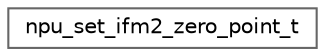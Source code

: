 digraph "Graphical Class Hierarchy"
{
 // LATEX_PDF_SIZE
  bgcolor="transparent";
  edge [fontname=Helvetica,fontsize=10,labelfontname=Helvetica,labelfontsize=10];
  node [fontname=Helvetica,fontsize=10,shape=box,height=0.2,width=0.4];
  rankdir="LR";
  Node0 [id="Node000000",label="npu_set_ifm2_zero_point_t",height=0.2,width=0.4,color="grey40", fillcolor="white", style="filled",URL="$structnpu__set__ifm2__zero__point__t.html",tooltip=" "];
}
